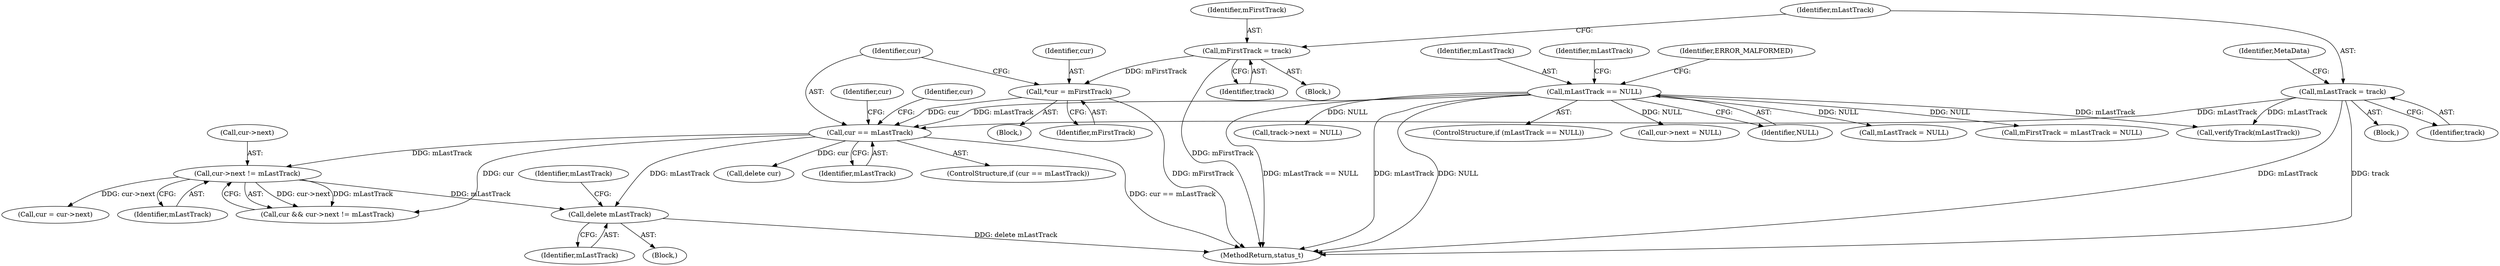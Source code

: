 digraph "0_Android_f81038006b4c59a5a148dcad887371206033c28f_2@API" {
"1000598" [label="(Call,delete mLastTrack)"];
"1000566" [label="(Call,cur == mLastTrack)"];
"1000562" [label="(Call,*cur = mFirstTrack)"];
"1000475" [label="(Call,mFirstTrack = track)"];
"1000478" [label="(Call,mLastTrack = track)"];
"1000432" [label="(Call,mLastTrack == NULL)"];
"1000582" [label="(Call,cur->next != mLastTrack)"];
"1000570" [label="(Call,delete cur)"];
"1000560" [label="(Block,)"];
"1000580" [label="(Call,cur && cur->next != mLastTrack)"];
"1000564" [label="(Identifier,mFirstTrack)"];
"1000455" [label="(Block,)"];
"1000599" [label="(Identifier,mLastTrack)"];
"1000598" [label="(Call,delete mLastTrack)"];
"1003289" [label="(MethodReturn,status_t)"];
"1000477" [label="(Identifier,track)"];
"1000476" [label="(Identifier,mFirstTrack)"];
"1000436" [label="(Identifier,ERROR_MALFORMED)"];
"1000480" [label="(Identifier,track)"];
"1000568" [label="(Identifier,mLastTrack)"];
"1000608" [label="(Call,verifyTrack(mLastTrack))"];
"1000581" [label="(Identifier,cur)"];
"1000583" [label="(Call,cur->next)"];
"1000565" [label="(ControlStructure,if (cur == mLastTrack))"];
"1000433" [label="(Identifier,mLastTrack)"];
"1000578" [label="(Block,)"];
"1000439" [label="(Identifier,mLastTrack)"];
"1000567" [label="(Identifier,cur)"];
"1000475" [label="(Call,mFirstTrack = track)"];
"1000588" [label="(Call,cur = cur->next)"];
"1000601" [label="(Identifier,mLastTrack)"];
"1000566" [label="(Call,cur == mLastTrack)"];
"1000571" [label="(Identifier,cur)"];
"1000478" [label="(Call,mLastTrack = track)"];
"1000431" [label="(ControlStructure,if (mLastTrack == NULL))"];
"1000593" [label="(Call,cur->next = NULL)"];
"1000432" [label="(Call,mLastTrack == NULL)"];
"1000479" [label="(Identifier,mLastTrack)"];
"1000434" [label="(Identifier,NULL)"];
"1000574" [label="(Call,mLastTrack = NULL)"];
"1000572" [label="(Call,mFirstTrack = mLastTrack = NULL)"];
"1000474" [label="(Block,)"];
"1000562" [label="(Call,*cur = mFirstTrack)"];
"1000563" [label="(Identifier,cur)"];
"1000586" [label="(Identifier,mLastTrack)"];
"1000481" [label="(Identifier,MetaData)"];
"1000582" [label="(Call,cur->next != mLastTrack)"];
"1000460" [label="(Call,track->next = NULL)"];
"1000598" -> "1000578"  [label="AST: "];
"1000598" -> "1000599"  [label="CFG: "];
"1000599" -> "1000598"  [label="AST: "];
"1000601" -> "1000598"  [label="CFG: "];
"1000598" -> "1003289"  [label="DDG: delete mLastTrack"];
"1000566" -> "1000598"  [label="DDG: mLastTrack"];
"1000582" -> "1000598"  [label="DDG: mLastTrack"];
"1000566" -> "1000565"  [label="AST: "];
"1000566" -> "1000568"  [label="CFG: "];
"1000567" -> "1000566"  [label="AST: "];
"1000568" -> "1000566"  [label="AST: "];
"1000571" -> "1000566"  [label="CFG: "];
"1000581" -> "1000566"  [label="CFG: "];
"1000566" -> "1003289"  [label="DDG: cur == mLastTrack"];
"1000562" -> "1000566"  [label="DDG: cur"];
"1000478" -> "1000566"  [label="DDG: mLastTrack"];
"1000432" -> "1000566"  [label="DDG: mLastTrack"];
"1000566" -> "1000570"  [label="DDG: cur"];
"1000566" -> "1000580"  [label="DDG: cur"];
"1000566" -> "1000582"  [label="DDG: mLastTrack"];
"1000562" -> "1000560"  [label="AST: "];
"1000562" -> "1000564"  [label="CFG: "];
"1000563" -> "1000562"  [label="AST: "];
"1000564" -> "1000562"  [label="AST: "];
"1000567" -> "1000562"  [label="CFG: "];
"1000562" -> "1003289"  [label="DDG: mFirstTrack"];
"1000475" -> "1000562"  [label="DDG: mFirstTrack"];
"1000475" -> "1000474"  [label="AST: "];
"1000475" -> "1000477"  [label="CFG: "];
"1000476" -> "1000475"  [label="AST: "];
"1000477" -> "1000475"  [label="AST: "];
"1000479" -> "1000475"  [label="CFG: "];
"1000475" -> "1003289"  [label="DDG: mFirstTrack"];
"1000478" -> "1000455"  [label="AST: "];
"1000478" -> "1000480"  [label="CFG: "];
"1000479" -> "1000478"  [label="AST: "];
"1000480" -> "1000478"  [label="AST: "];
"1000481" -> "1000478"  [label="CFG: "];
"1000478" -> "1003289"  [label="DDG: mLastTrack"];
"1000478" -> "1003289"  [label="DDG: track"];
"1000478" -> "1000608"  [label="DDG: mLastTrack"];
"1000432" -> "1000431"  [label="AST: "];
"1000432" -> "1000434"  [label="CFG: "];
"1000433" -> "1000432"  [label="AST: "];
"1000434" -> "1000432"  [label="AST: "];
"1000436" -> "1000432"  [label="CFG: "];
"1000439" -> "1000432"  [label="CFG: "];
"1000432" -> "1003289"  [label="DDG: NULL"];
"1000432" -> "1003289"  [label="DDG: mLastTrack == NULL"];
"1000432" -> "1003289"  [label="DDG: mLastTrack"];
"1000432" -> "1000460"  [label="DDG: NULL"];
"1000432" -> "1000572"  [label="DDG: NULL"];
"1000432" -> "1000574"  [label="DDG: NULL"];
"1000432" -> "1000593"  [label="DDG: NULL"];
"1000432" -> "1000608"  [label="DDG: mLastTrack"];
"1000582" -> "1000580"  [label="AST: "];
"1000582" -> "1000586"  [label="CFG: "];
"1000583" -> "1000582"  [label="AST: "];
"1000586" -> "1000582"  [label="AST: "];
"1000580" -> "1000582"  [label="CFG: "];
"1000582" -> "1000580"  [label="DDG: cur->next"];
"1000582" -> "1000580"  [label="DDG: mLastTrack"];
"1000582" -> "1000588"  [label="DDG: cur->next"];
}
